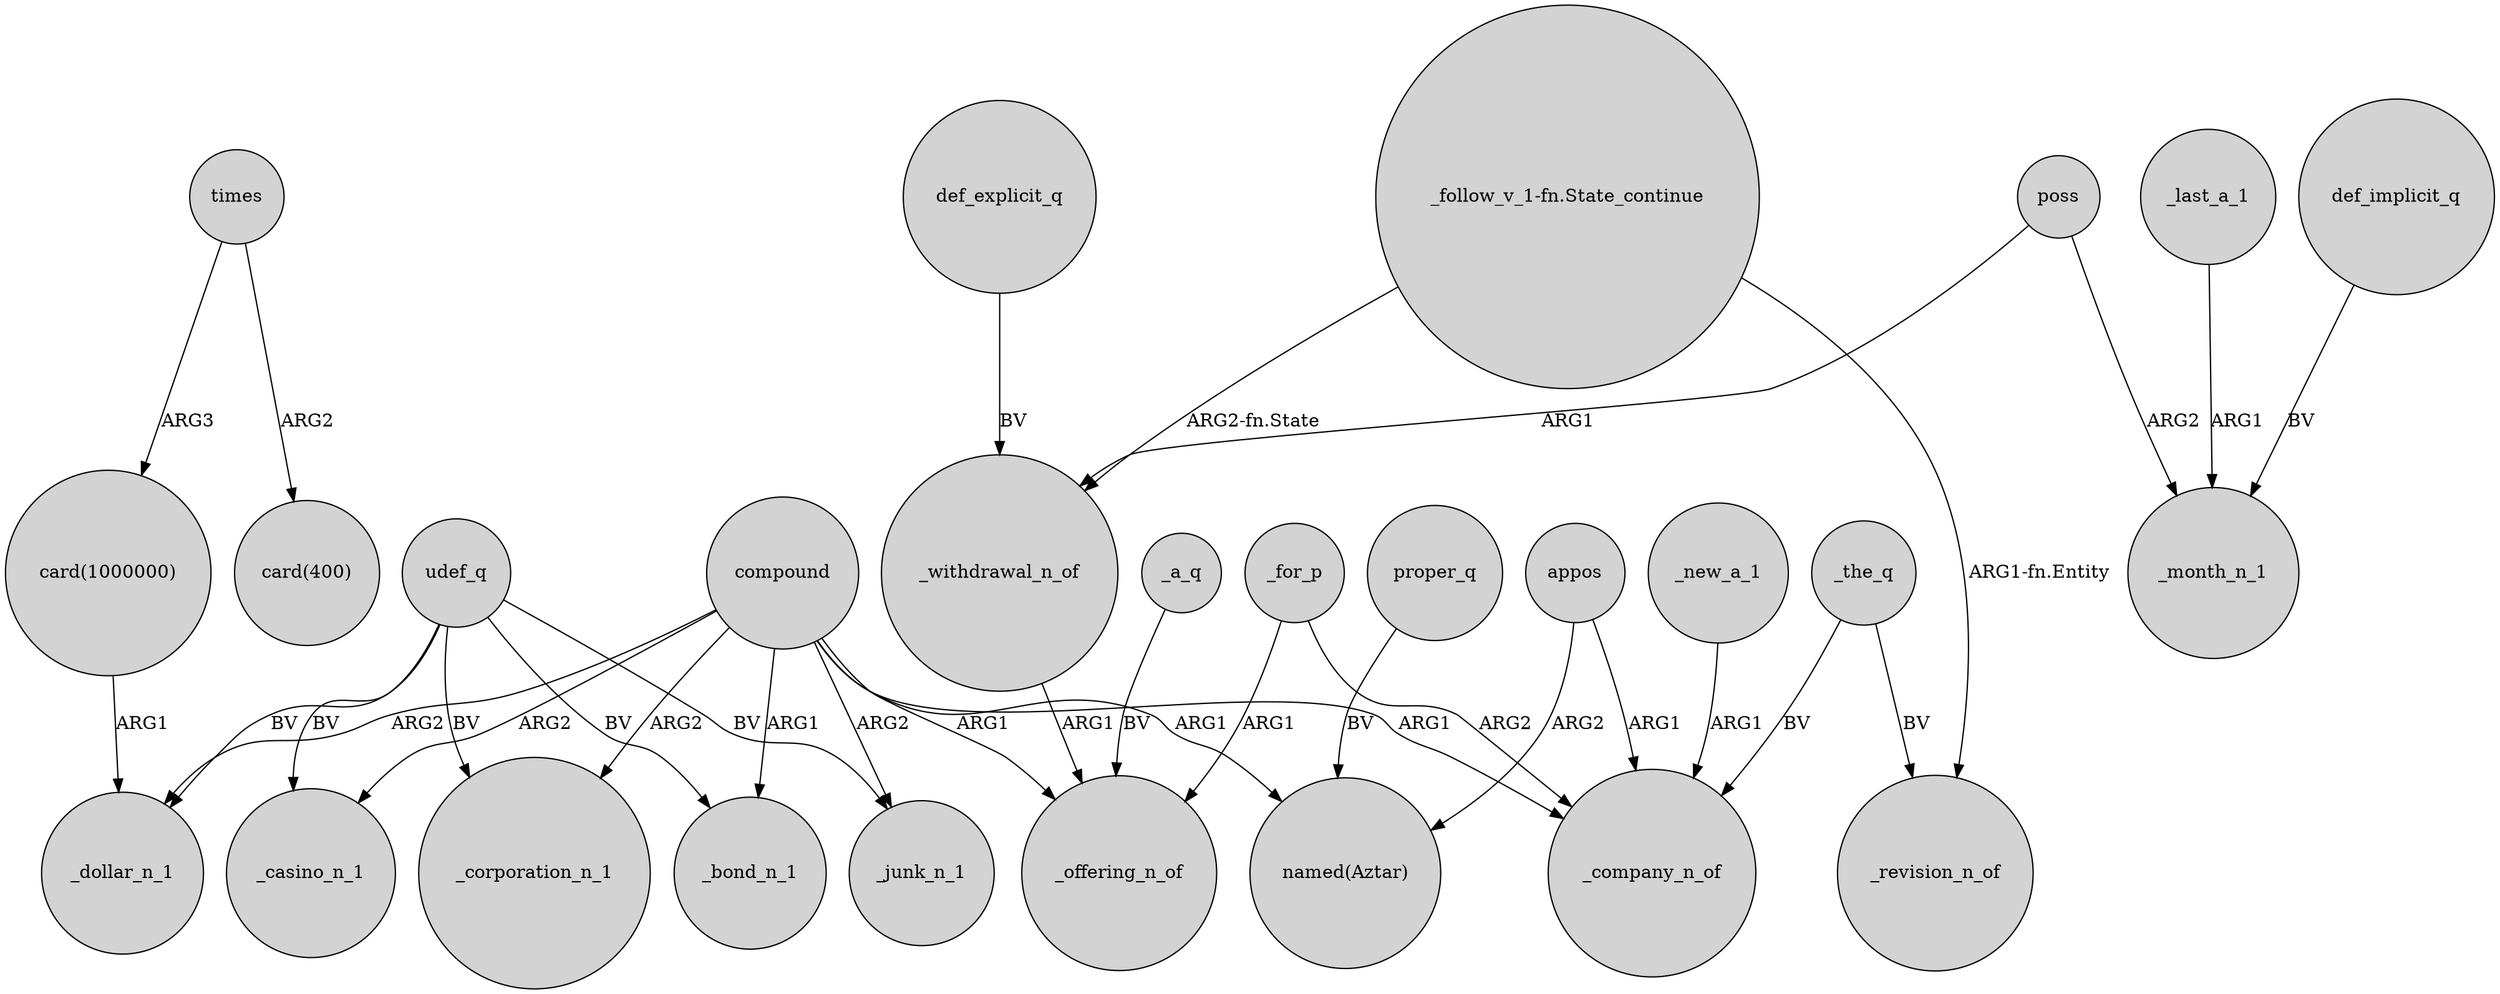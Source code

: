 digraph {
	node [shape=circle style=filled]
	poss -> _withdrawal_n_of [label=ARG1]
	_a_q -> _offering_n_of [label=BV]
	def_implicit_q -> _month_n_1 [label=BV]
	udef_q -> _casino_n_1 [label=BV]
	proper_q -> "named(Aztar)" [label=BV]
	times -> "card(400)" [label=ARG2]
	compound -> "named(Aztar)" [label=ARG1]
	compound -> _casino_n_1 [label=ARG2]
	udef_q -> _bond_n_1 [label=BV]
	_last_a_1 -> _month_n_1 [label=ARG1]
	"_follow_v_1-fn.State_continue" -> _revision_n_of [label="ARG1-fn.Entity"]
	compound -> _offering_n_of [label=ARG1]
	compound -> _bond_n_1 [label=ARG1]
	times -> "card(1000000)" [label=ARG3]
	compound -> _company_n_of [label=ARG1]
	compound -> _junk_n_1 [label=ARG2]
	compound -> _dollar_n_1 [label=ARG2]
	_withdrawal_n_of -> _offering_n_of [label=ARG1]
	poss -> _month_n_1 [label=ARG2]
	_for_p -> _offering_n_of [label=ARG1]
	"_follow_v_1-fn.State_continue" -> _withdrawal_n_of [label="ARG2-fn.State"]
	udef_q -> _dollar_n_1 [label=BV]
	"card(1000000)" -> _dollar_n_1 [label=ARG1]
	def_explicit_q -> _withdrawal_n_of [label=BV]
	_the_q -> _revision_n_of [label=BV]
	appos -> _company_n_of [label=ARG1]
	_for_p -> _company_n_of [label=ARG2]
	compound -> _corporation_n_1 [label=ARG2]
	udef_q -> _junk_n_1 [label=BV]
	udef_q -> _corporation_n_1 [label=BV]
	_new_a_1 -> _company_n_of [label=ARG1]
	appos -> "named(Aztar)" [label=ARG2]
	_the_q -> _company_n_of [label=BV]
}
